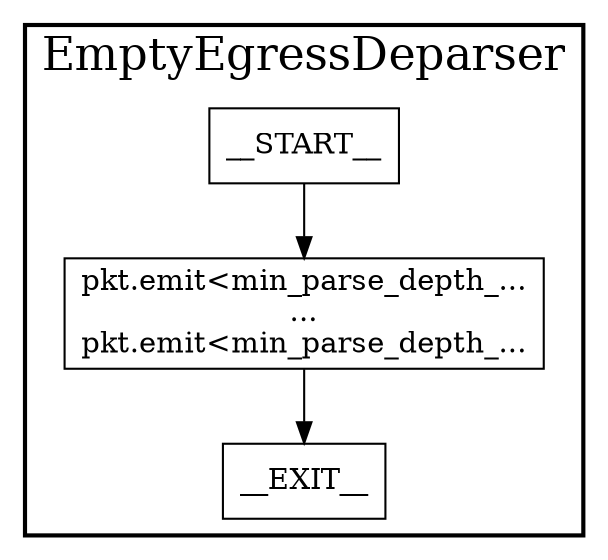 digraph EmptyEgressDeparser {
subgraph cluster {
graph [
fontsize="22pt", label=EmptyEgressDeparser, style=bold];
0[label=__START__, margin="", shape=rectangle, style=solid];
1[label=__EXIT__, margin="", shape=rectangle, style=solid];
2[label="pkt.emit<min_parse_depth_...\n...\npkt.emit<min_parse_depth_...", margin="", shape=rectangle, style=solid];
0 -> 2[label=""];
2 -> 1[label=""];
}
}
